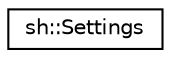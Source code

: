 digraph "Graphical Class Hierarchy"
{
 // LATEX_PDF_SIZE
  edge [fontname="Helvetica",fontsize="10",labelfontname="Helvetica",labelfontsize="10"];
  node [fontname="Helvetica",fontsize="10",shape=record];
  rankdir="LR";
  Node0 [label="sh::Settings",height=0.2,width=0.4,color="black", fillcolor="white", style="filled",URL="$structsh_1_1_settings.html",tooltip="Parsed current config of the core."];
}
